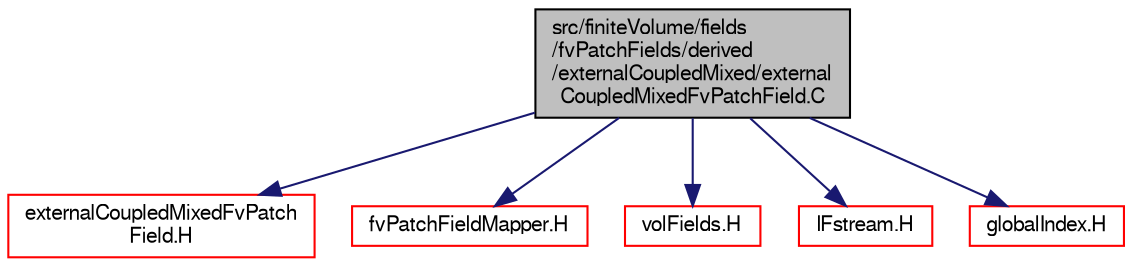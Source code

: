 digraph "src/finiteVolume/fields/fvPatchFields/derived/externalCoupledMixed/externalCoupledMixedFvPatchField.C"
{
  bgcolor="transparent";
  edge [fontname="FreeSans",fontsize="10",labelfontname="FreeSans",labelfontsize="10"];
  node [fontname="FreeSans",fontsize="10",shape=record];
  Node0 [label="src/finiteVolume/fields\l/fvPatchFields/derived\l/externalCoupledMixed/external\lCoupledMixedFvPatchField.C",height=0.2,width=0.4,color="black", fillcolor="grey75", style="filled", fontcolor="black"];
  Node0 -> Node1 [color="midnightblue",fontsize="10",style="solid",fontname="FreeSans"];
  Node1 [label="externalCoupledMixedFvPatch\lField.H",height=0.2,width=0.4,color="red",URL="$a01826.html"];
  Node0 -> Node192 [color="midnightblue",fontsize="10",style="solid",fontname="FreeSans"];
  Node192 [label="fvPatchFieldMapper.H",height=0.2,width=0.4,color="red",URL="$a02468.html"];
  Node0 -> Node193 [color="midnightblue",fontsize="10",style="solid",fontname="FreeSans"];
  Node193 [label="volFields.H",height=0.2,width=0.4,color="red",URL="$a02750.html"];
  Node0 -> Node306 [color="midnightblue",fontsize="10",style="solid",fontname="FreeSans"];
  Node306 [label="IFstream.H",height=0.2,width=0.4,color="red",URL="$a09059.html"];
  Node0 -> Node307 [color="midnightblue",fontsize="10",style="solid",fontname="FreeSans"];
  Node307 [label="globalIndex.H",height=0.2,width=0.4,color="red",URL="$a11522.html"];
}

